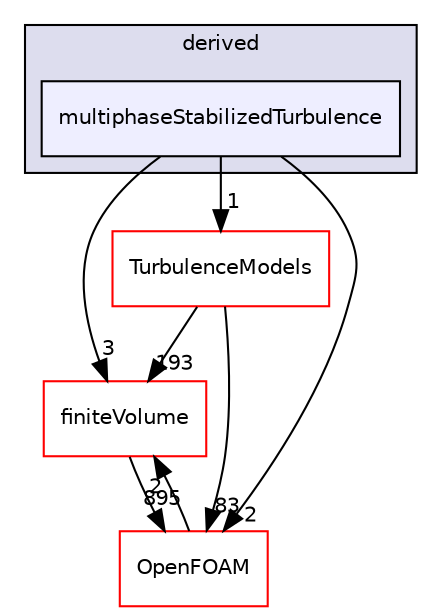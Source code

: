 digraph "src/fvOptions/sources/derived/multiphaseStabilizedTurbulence" {
  bgcolor=transparent;
  compound=true
  node [ fontsize="10", fontname="Helvetica"];
  edge [ labelfontsize="10", labelfontname="Helvetica"];
  subgraph clusterdir_04ada5f3e1c5f73b4b84eeccdf3d9cec {
    graph [ bgcolor="#ddddee", pencolor="black", label="derived" fontname="Helvetica", fontsize="10", URL="dir_04ada5f3e1c5f73b4b84eeccdf3d9cec.html"]
  dir_12fb5d9186e03a1cc1a26360ccc6835a [shape=box, label="multiphaseStabilizedTurbulence", style="filled", fillcolor="#eeeeff", pencolor="black", URL="dir_12fb5d9186e03a1cc1a26360ccc6835a.html"];
  }
  dir_9bd15774b555cf7259a6fa18f99fe99b [shape=box label="finiteVolume" color="red" URL="dir_9bd15774b555cf7259a6fa18f99fe99b.html"];
  dir_1eda626aeac0f0ad2848c36acaa5d501 [shape=box label="TurbulenceModels" color="red" URL="dir_1eda626aeac0f0ad2848c36acaa5d501.html"];
  dir_c5473ff19b20e6ec4dfe5c310b3778a8 [shape=box label="OpenFOAM" color="red" URL="dir_c5473ff19b20e6ec4dfe5c310b3778a8.html"];
  dir_9bd15774b555cf7259a6fa18f99fe99b->dir_c5473ff19b20e6ec4dfe5c310b3778a8 [headlabel="895", labeldistance=1.5 headhref="dir_000814_002151.html"];
  dir_1eda626aeac0f0ad2848c36acaa5d501->dir_9bd15774b555cf7259a6fa18f99fe99b [headlabel="193", labeldistance=1.5 headhref="dir_002933_000814.html"];
  dir_1eda626aeac0f0ad2848c36acaa5d501->dir_c5473ff19b20e6ec4dfe5c310b3778a8 [headlabel="83", labeldistance=1.5 headhref="dir_002933_002151.html"];
  dir_c5473ff19b20e6ec4dfe5c310b3778a8->dir_9bd15774b555cf7259a6fa18f99fe99b [headlabel="2", labeldistance=1.5 headhref="dir_002151_000814.html"];
  dir_12fb5d9186e03a1cc1a26360ccc6835a->dir_9bd15774b555cf7259a6fa18f99fe99b [headlabel="3", labeldistance=1.5 headhref="dir_001466_000814.html"];
  dir_12fb5d9186e03a1cc1a26360ccc6835a->dir_1eda626aeac0f0ad2848c36acaa5d501 [headlabel="1", labeldistance=1.5 headhref="dir_001466_002933.html"];
  dir_12fb5d9186e03a1cc1a26360ccc6835a->dir_c5473ff19b20e6ec4dfe5c310b3778a8 [headlabel="2", labeldistance=1.5 headhref="dir_001466_002151.html"];
}
